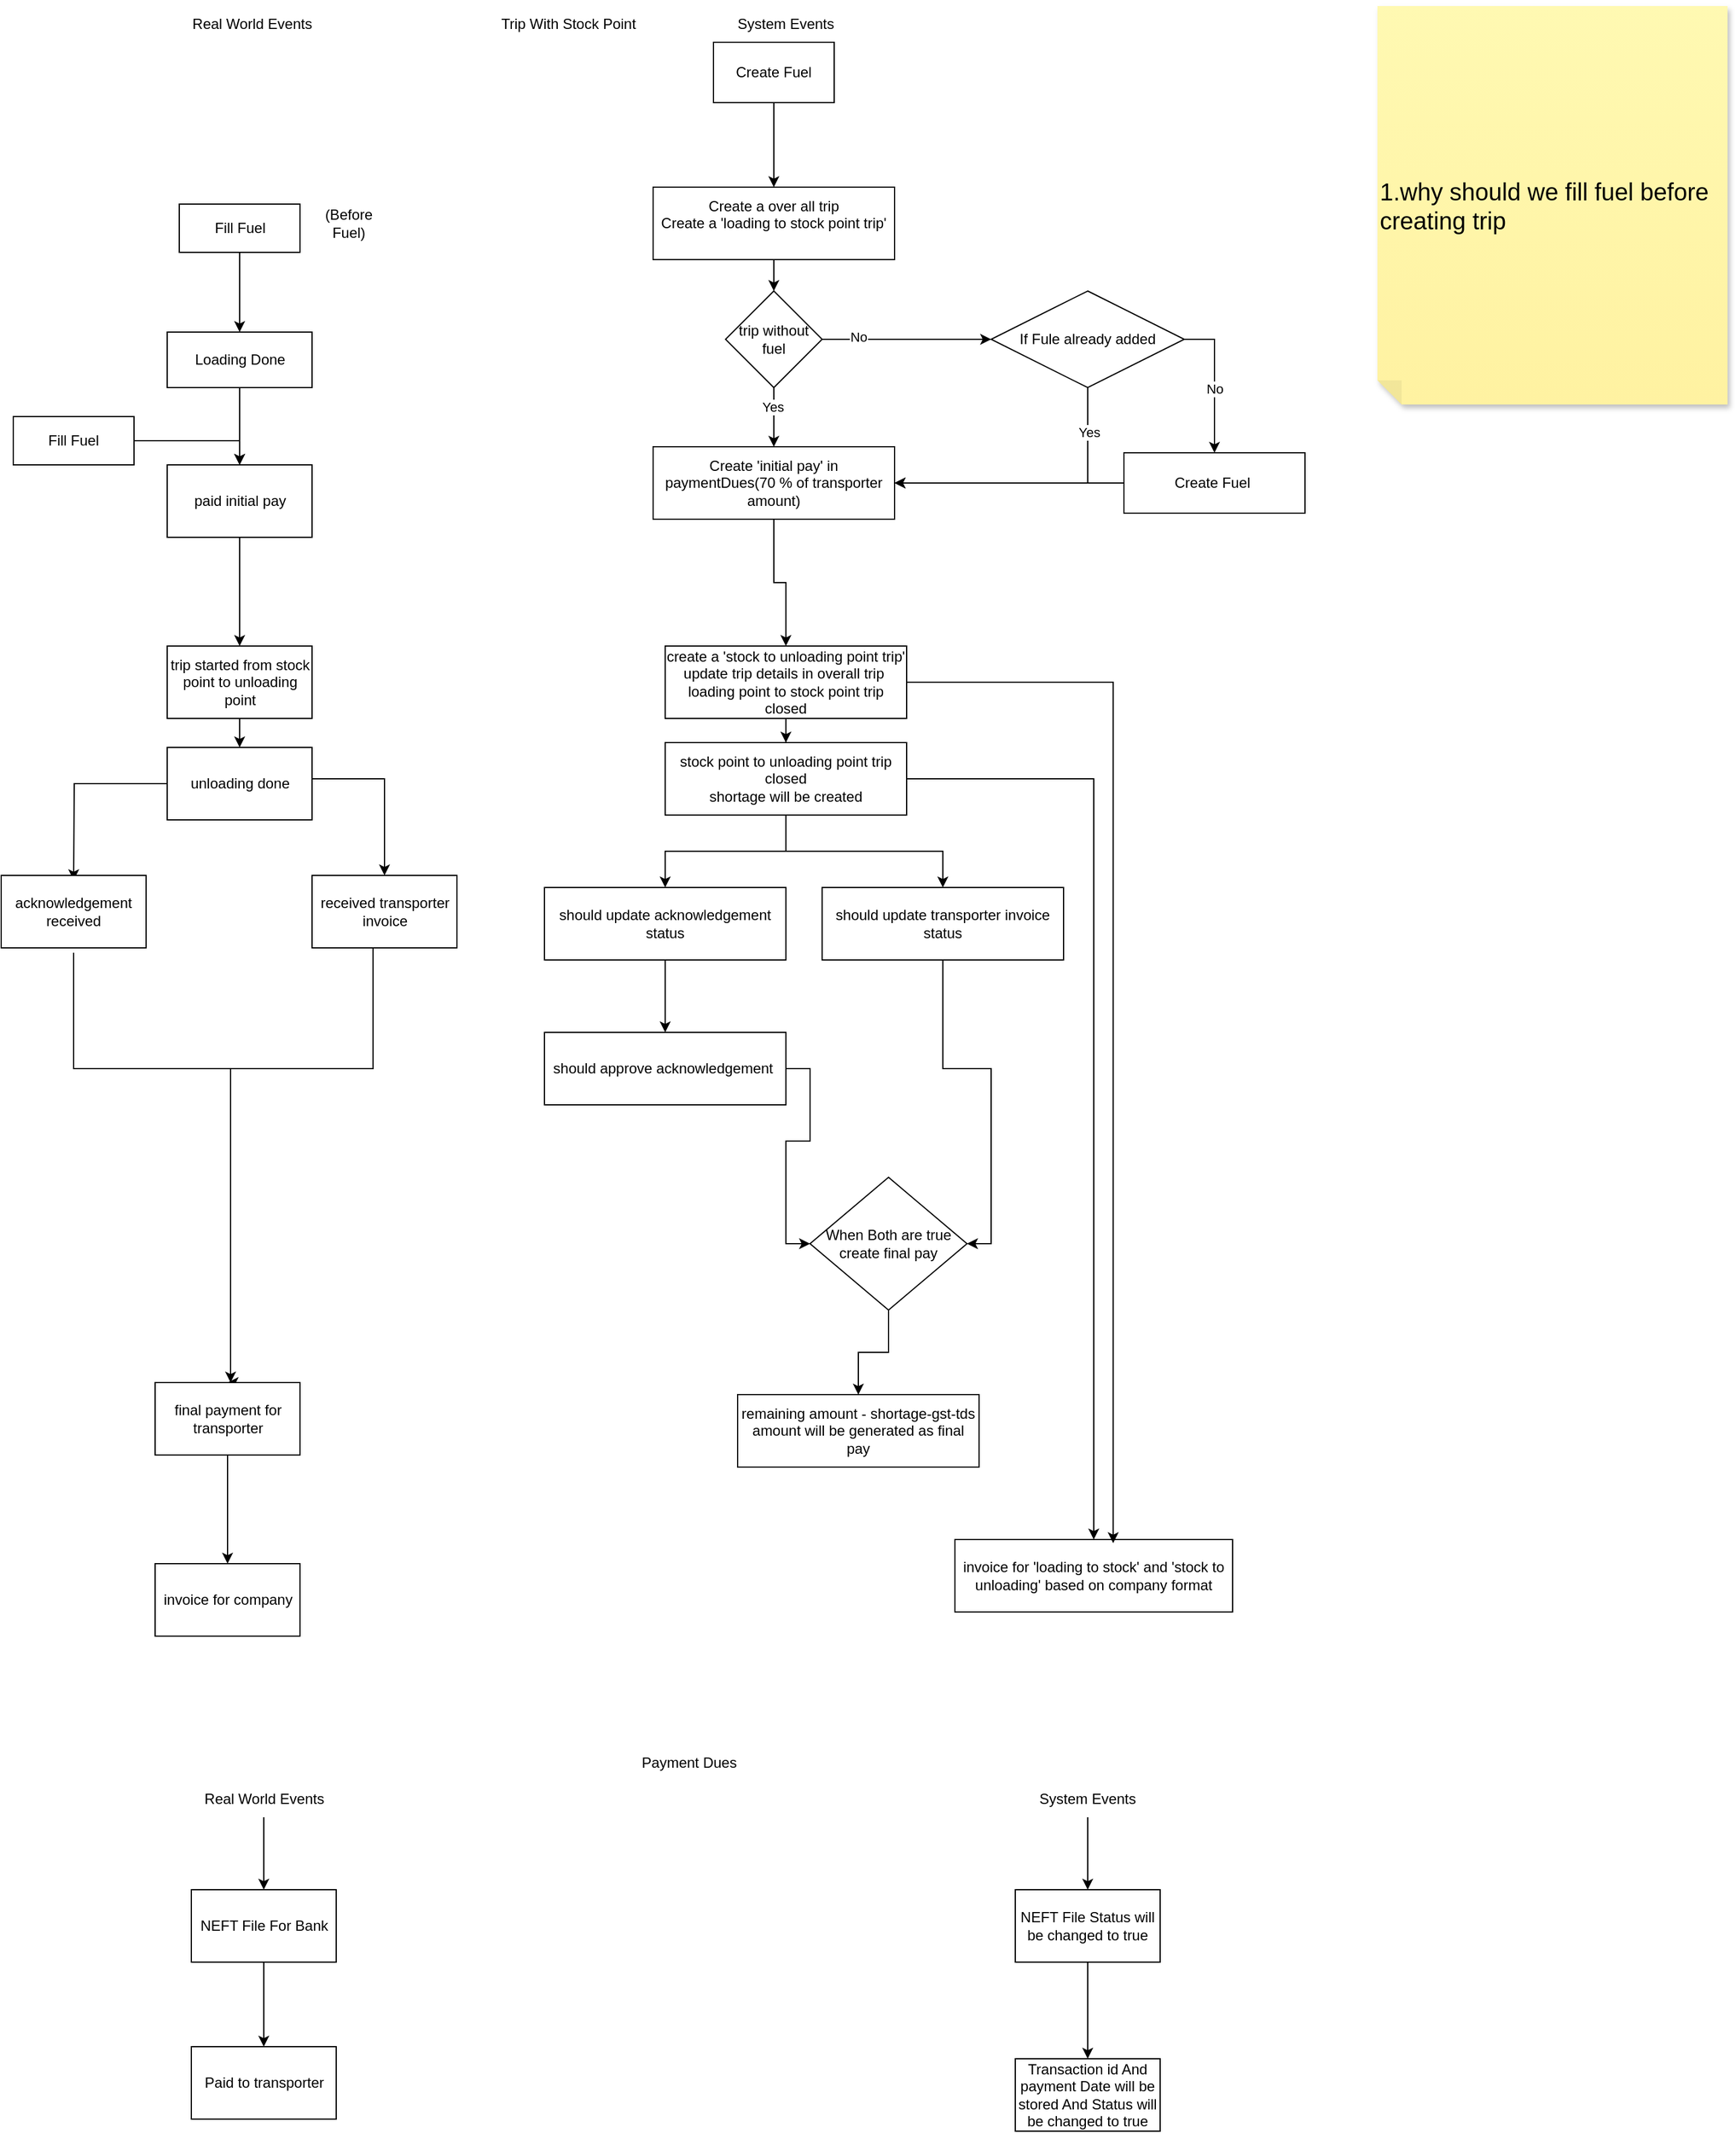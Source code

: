 <mxfile version="24.4.8" type="device" pages="3">
  <diagram name="AppFlow" id="LYNlKIAcfpjvFeQOGrr4">
    <mxGraphModel dx="2133" dy="854" grid="1" gridSize="10" guides="1" tooltips="1" connect="1" arrows="1" fold="1" page="1" pageScale="1" pageWidth="827" pageHeight="1169" math="0" shadow="0">
      <root>
        <mxCell id="0" />
        <mxCell id="1" parent="0" />
        <mxCell id="yk4MwxN-kGPhxIpHBKS9-22" style="edgeStyle=orthogonalEdgeStyle;rounded=0;orthogonalLoop=1;jettySize=auto;html=1;entryX=0.5;entryY=0;entryDx=0;entryDy=0;" parent="1" source="iYZIwUq2cd-H_L5032Ol-9" target="yk4MwxN-kGPhxIpHBKS9-21" edge="1">
          <mxGeometry relative="1" as="geometry" />
        </mxCell>
        <mxCell id="yk4MwxN-kGPhxIpHBKS9-64" value="" style="edgeStyle=orthogonalEdgeStyle;rounded=0;orthogonalLoop=1;jettySize=auto;html=1;" parent="1" source="iYZIwUq2cd-H_L5032Ol-1" target="yk4MwxN-kGPhxIpHBKS9-56" edge="1">
          <mxGeometry relative="1" as="geometry" />
        </mxCell>
        <mxCell id="iYZIwUq2cd-H_L5032Ol-1" value="Loading Done" style="rounded=0;whiteSpace=wrap;html=1;" parent="1" vertex="1">
          <mxGeometry x="-72.5" y="280" width="120" height="46" as="geometry" />
        </mxCell>
        <mxCell id="iYZIwUq2cd-H_L5032Ol-4" value="Trip With Stock Point" style="text;html=1;align=center;verticalAlign=middle;whiteSpace=wrap;rounded=0;" parent="1" vertex="1">
          <mxGeometry x="200" y="10" width="120" height="30" as="geometry" />
        </mxCell>
        <mxCell id="yk4MwxN-kGPhxIpHBKS9-62" style="edgeStyle=orthogonalEdgeStyle;rounded=0;orthogonalLoop=1;jettySize=auto;html=1;entryX=0.5;entryY=0;entryDx=0;entryDy=0;" parent="1" source="iYZIwUq2cd-H_L5032Ol-6" target="V7E8EihYWnTlSbFt66nX-5" edge="1">
          <mxGeometry relative="1" as="geometry" />
        </mxCell>
        <mxCell id="iYZIwUq2cd-H_L5032Ol-6" value="Create a over all trip&lt;div&gt;Create a &#39;loading to stock point trip&#39;&lt;/div&gt;&lt;div&gt;&lt;br&gt;&lt;/div&gt;" style="rounded=0;whiteSpace=wrap;html=1;" parent="1" vertex="1">
          <mxGeometry x="330" y="160" width="200" height="60" as="geometry" />
        </mxCell>
        <mxCell id="iYZIwUq2cd-H_L5032Ol-11" value="Real World Events" style="text;html=1;align=center;verticalAlign=middle;whiteSpace=wrap;rounded=0;" parent="1" vertex="1">
          <mxGeometry x="-72.5" y="10" width="140" height="30" as="geometry" />
        </mxCell>
        <mxCell id="iYZIwUq2cd-H_L5032Ol-12" value="System Events" style="text;html=1;align=center;verticalAlign=middle;whiteSpace=wrap;rounded=0;" parent="1" vertex="1">
          <mxGeometry x="370" y="10" width="140" height="30" as="geometry" />
        </mxCell>
        <mxCell id="yk4MwxN-kGPhxIpHBKS9-3" value="" style="edgeStyle=orthogonalEdgeStyle;rounded=0;orthogonalLoop=1;jettySize=auto;html=1;" parent="1" source="iYZIwUq2cd-H_L5032Ol-13" target="iYZIwUq2cd-H_L5032Ol-1" edge="1">
          <mxGeometry relative="1" as="geometry" />
        </mxCell>
        <mxCell id="iYZIwUq2cd-H_L5032Ol-13" value="Fill Fuel" style="rounded=0;whiteSpace=wrap;html=1;" parent="1" vertex="1">
          <mxGeometry x="-62.5" y="174" width="100" height="40" as="geometry" />
        </mxCell>
        <mxCell id="yk4MwxN-kGPhxIpHBKS9-20" value="" style="edgeStyle=orthogonalEdgeStyle;rounded=0;orthogonalLoop=1;jettySize=auto;html=1;" parent="1" source="iYZIwUq2cd-H_L5032Ol-14" target="iYZIwUq2cd-H_L5032Ol-6" edge="1">
          <mxGeometry relative="1" as="geometry" />
        </mxCell>
        <mxCell id="iYZIwUq2cd-H_L5032Ol-14" value="Create Fuel" style="rounded=0;whiteSpace=wrap;html=1;" parent="1" vertex="1">
          <mxGeometry x="380" y="40" width="100" height="50" as="geometry" />
        </mxCell>
        <mxCell id="yk4MwxN-kGPhxIpHBKS9-4" value="(Before Fuel)" style="text;html=1;align=center;verticalAlign=middle;whiteSpace=wrap;rounded=0;" parent="1" vertex="1">
          <mxGeometry x="47.5" y="175" width="60" height="30" as="geometry" />
        </mxCell>
        <mxCell id="yk4MwxN-kGPhxIpHBKS9-19" value="&lt;font style=&quot;font-size: 20px;&quot;&gt;1.why should we fill fuel before creating trip&amp;nbsp;&lt;/font&gt;" style="shape=note;whiteSpace=wrap;html=1;backgroundOutline=1;fontColor=#000000;darkOpacity=0.05;fillColor=#FFF9B2;strokeColor=none;fillStyle=solid;direction=west;gradientDirection=north;gradientColor=#FFF2A1;shadow=1;size=20;pointerEvents=1;align=left;" parent="1" vertex="1">
          <mxGeometry x="930" y="10" width="290" height="330" as="geometry" />
        </mxCell>
        <mxCell id="yk4MwxN-kGPhxIpHBKS9-34" style="edgeStyle=orthogonalEdgeStyle;rounded=0;orthogonalLoop=1;jettySize=auto;html=1;" parent="1" source="yk4MwxN-kGPhxIpHBKS9-21" edge="1">
          <mxGeometry relative="1" as="geometry">
            <mxPoint x="-150" y="734" as="targetPoint" />
            <Array as="points" />
          </mxGeometry>
        </mxCell>
        <mxCell id="yk4MwxN-kGPhxIpHBKS9-39" style="edgeStyle=orthogonalEdgeStyle;rounded=0;orthogonalLoop=1;jettySize=auto;html=1;exitX=1;exitY=0.5;exitDx=0;exitDy=0;" parent="1" source="yk4MwxN-kGPhxIpHBKS9-21" edge="1">
          <mxGeometry relative="1" as="geometry">
            <mxPoint x="71.25" y="660" as="sourcePoint" />
            <mxPoint x="107.5" y="730" as="targetPoint" />
            <Array as="points">
              <mxPoint x="108" y="650" />
            </Array>
          </mxGeometry>
        </mxCell>
        <mxCell id="yk4MwxN-kGPhxIpHBKS9-21" value="unloading done" style="rounded=0;whiteSpace=wrap;html=1;" parent="1" vertex="1">
          <mxGeometry x="-72.5" y="624" width="120" height="60" as="geometry" />
        </mxCell>
        <mxCell id="iYZIwUq2cd-H_L5032Ol-9" value="trip started from stock point to unloading point" style="whiteSpace=wrap;html=1;rounded=0;" parent="1" vertex="1">
          <mxGeometry x="-72.5" y="540" width="120" height="60" as="geometry" />
        </mxCell>
        <mxCell id="yk4MwxN-kGPhxIpHBKS9-32" style="edgeStyle=orthogonalEdgeStyle;rounded=0;orthogonalLoop=1;jettySize=auto;html=1;" parent="1" source="yk4MwxN-kGPhxIpHBKS9-27" target="yk4MwxN-kGPhxIpHBKS9-29" edge="1">
          <mxGeometry relative="1" as="geometry" />
        </mxCell>
        <mxCell id="yk4MwxN-kGPhxIpHBKS9-27" value="&lt;div&gt;create a &#39;stock to unloading point trip&#39;&lt;/div&gt;&lt;div&gt;update trip details in overall trip&amp;nbsp;&lt;/div&gt;&lt;div&gt;loading point to stock point trip closed&lt;/div&gt;" style="rounded=0;whiteSpace=wrap;html=1;" parent="1" vertex="1">
          <mxGeometry x="340" y="540" width="200" height="60" as="geometry" />
        </mxCell>
        <mxCell id="yk4MwxN-kGPhxIpHBKS9-36" style="edgeStyle=orthogonalEdgeStyle;rounded=0;orthogonalLoop=1;jettySize=auto;html=1;" parent="1" source="yk4MwxN-kGPhxIpHBKS9-29" target="yk4MwxN-kGPhxIpHBKS9-35" edge="1">
          <mxGeometry relative="1" as="geometry" />
        </mxCell>
        <mxCell id="yk4MwxN-kGPhxIpHBKS9-42" style="edgeStyle=orthogonalEdgeStyle;rounded=0;orthogonalLoop=1;jettySize=auto;html=1;entryX=0.5;entryY=0;entryDx=0;entryDy=0;" parent="1" source="yk4MwxN-kGPhxIpHBKS9-29" target="yk4MwxN-kGPhxIpHBKS9-40" edge="1">
          <mxGeometry relative="1" as="geometry" />
        </mxCell>
        <mxCell id="yk4MwxN-kGPhxIpHBKS9-69" value="" style="edgeStyle=orthogonalEdgeStyle;rounded=0;orthogonalLoop=1;jettySize=auto;html=1;" parent="1" source="yk4MwxN-kGPhxIpHBKS9-29" target="yk4MwxN-kGPhxIpHBKS9-68" edge="1">
          <mxGeometry relative="1" as="geometry" />
        </mxCell>
        <mxCell id="yk4MwxN-kGPhxIpHBKS9-29" value="stock point to unloading point trip closed&lt;div&gt;shortage will be created&lt;/div&gt;" style="rounded=0;whiteSpace=wrap;html=1;" parent="1" vertex="1">
          <mxGeometry x="340" y="620" width="200" height="60" as="geometry" />
        </mxCell>
        <mxCell id="yk4MwxN-kGPhxIpHBKS9-46" style="edgeStyle=orthogonalEdgeStyle;rounded=0;orthogonalLoop=1;jettySize=auto;html=1;entryX=0.5;entryY=0;entryDx=0;entryDy=0;" parent="1" source="yk4MwxN-kGPhxIpHBKS9-35" target="yk4MwxN-kGPhxIpHBKS9-45" edge="1">
          <mxGeometry relative="1" as="geometry" />
        </mxCell>
        <mxCell id="yk4MwxN-kGPhxIpHBKS9-35" value="should update acknowledgement status" style="rounded=0;whiteSpace=wrap;html=1;" parent="1" vertex="1">
          <mxGeometry x="240" y="740" width="200" height="60" as="geometry" />
        </mxCell>
        <mxCell id="yk4MwxN-kGPhxIpHBKS9-54" style="edgeStyle=orthogonalEdgeStyle;rounded=0;orthogonalLoop=1;jettySize=auto;html=1;entryX=0.5;entryY=0;entryDx=0;entryDy=0;" parent="1" target="yk4MwxN-kGPhxIpHBKS9-53" edge="1">
          <mxGeometry relative="1" as="geometry">
            <mxPoint x="-150" y="794" as="sourcePoint" />
            <Array as="points">
              <mxPoint x="-150" y="890" />
              <mxPoint x="-20" y="890" />
              <mxPoint x="-20" y="1150" />
            </Array>
          </mxGeometry>
        </mxCell>
        <mxCell id="yk4MwxN-kGPhxIpHBKS9-37" value="acknowledgement received" style="rounded=0;whiteSpace=wrap;html=1;" parent="1" vertex="1">
          <mxGeometry x="-210" y="730" width="120" height="60" as="geometry" />
        </mxCell>
        <mxCell id="yk4MwxN-kGPhxIpHBKS9-55" style="edgeStyle=orthogonalEdgeStyle;rounded=0;orthogonalLoop=1;jettySize=auto;html=1;" parent="1" source="yk4MwxN-kGPhxIpHBKS9-38" target="yk4MwxN-kGPhxIpHBKS9-53" edge="1">
          <mxGeometry relative="1" as="geometry">
            <mxPoint x="-150" y="1000" as="targetPoint" />
            <Array as="points">
              <mxPoint x="98" y="890" />
              <mxPoint x="-20" y="890" />
            </Array>
          </mxGeometry>
        </mxCell>
        <mxCell id="yk4MwxN-kGPhxIpHBKS9-38" value="received transporter invoice" style="rounded=0;whiteSpace=wrap;html=1;" parent="1" vertex="1">
          <mxGeometry x="47.5" y="730" width="120" height="60" as="geometry" />
        </mxCell>
        <mxCell id="yk4MwxN-kGPhxIpHBKS9-90" style="edgeStyle=orthogonalEdgeStyle;rounded=0;orthogonalLoop=1;jettySize=auto;html=1;entryX=1;entryY=0.5;entryDx=0;entryDy=0;" parent="1" source="yk4MwxN-kGPhxIpHBKS9-40" target="yk4MwxN-kGPhxIpHBKS9-88" edge="1">
          <mxGeometry relative="1" as="geometry" />
        </mxCell>
        <mxCell id="yk4MwxN-kGPhxIpHBKS9-40" value="should update transporter invoice&lt;div&gt;status&lt;/div&gt;" style="rounded=0;whiteSpace=wrap;html=1;" parent="1" vertex="1">
          <mxGeometry x="470" y="740" width="200" height="60" as="geometry" />
        </mxCell>
        <mxCell id="yk4MwxN-kGPhxIpHBKS9-89" style="edgeStyle=orthogonalEdgeStyle;rounded=0;orthogonalLoop=1;jettySize=auto;html=1;entryX=0;entryY=0.5;entryDx=0;entryDy=0;" parent="1" source="yk4MwxN-kGPhxIpHBKS9-45" target="yk4MwxN-kGPhxIpHBKS9-88" edge="1">
          <mxGeometry relative="1" as="geometry" />
        </mxCell>
        <mxCell id="yk4MwxN-kGPhxIpHBKS9-45" value="should approve acknowledgement&amp;nbsp;" style="rounded=0;whiteSpace=wrap;html=1;" parent="1" vertex="1">
          <mxGeometry x="240" y="860" width="200" height="60" as="geometry" />
        </mxCell>
        <mxCell id="yk4MwxN-kGPhxIpHBKS9-49" value="remaining amount - shortage-gst-tds amount will be generated as final pay" style="rounded=0;whiteSpace=wrap;html=1;" parent="1" vertex="1">
          <mxGeometry x="400" y="1160" width="200" height="60" as="geometry" />
        </mxCell>
        <mxCell id="yk4MwxN-kGPhxIpHBKS9-66" style="edgeStyle=orthogonalEdgeStyle;rounded=0;orthogonalLoop=1;jettySize=auto;html=1;" parent="1" source="yk4MwxN-kGPhxIpHBKS9-53" target="yk4MwxN-kGPhxIpHBKS9-65" edge="1">
          <mxGeometry relative="1" as="geometry" />
        </mxCell>
        <mxCell id="yk4MwxN-kGPhxIpHBKS9-53" value="final payment for transporter" style="rounded=0;whiteSpace=wrap;html=1;" parent="1" vertex="1">
          <mxGeometry x="-82.5" y="1150" width="120" height="60" as="geometry" />
        </mxCell>
        <mxCell id="yk4MwxN-kGPhxIpHBKS9-59" style="edgeStyle=orthogonalEdgeStyle;rounded=0;orthogonalLoop=1;jettySize=auto;html=1;" parent="1" source="yk4MwxN-kGPhxIpHBKS9-56" target="iYZIwUq2cd-H_L5032Ol-9" edge="1">
          <mxGeometry relative="1" as="geometry" />
        </mxCell>
        <mxCell id="yk4MwxN-kGPhxIpHBKS9-56" value="paid initial pay" style="rounded=0;whiteSpace=wrap;html=1;" parent="1" vertex="1">
          <mxGeometry x="-72.5" y="390" width="120" height="60" as="geometry" />
        </mxCell>
        <mxCell id="yk4MwxN-kGPhxIpHBKS9-86" value="" style="edgeStyle=orthogonalEdgeStyle;rounded=0;orthogonalLoop=1;jettySize=auto;html=1;" parent="1" source="yk4MwxN-kGPhxIpHBKS9-60" target="yk4MwxN-kGPhxIpHBKS9-27" edge="1">
          <mxGeometry relative="1" as="geometry" />
        </mxCell>
        <mxCell id="yk4MwxN-kGPhxIpHBKS9-60" value="&lt;div&gt;Create &#39;initial pay&#39; in paymentDues(70 % of transporter amount)&lt;br&gt;&lt;/div&gt;" style="rounded=0;whiteSpace=wrap;html=1;" parent="1" vertex="1">
          <mxGeometry x="330" y="375" width="200" height="60" as="geometry" />
        </mxCell>
        <mxCell id="yk4MwxN-kGPhxIpHBKS9-65" value="invoice for company" style="rounded=0;whiteSpace=wrap;html=1;" parent="1" vertex="1">
          <mxGeometry x="-82.5" y="1300" width="120" height="60" as="geometry" />
        </mxCell>
        <mxCell id="yk4MwxN-kGPhxIpHBKS9-68" value="invoice for &#39;loading to stock&#39; and &#39;stock to unloading&#39; based on company format" style="whiteSpace=wrap;html=1;rounded=0;" parent="1" vertex="1">
          <mxGeometry x="580" y="1280" width="230" height="60" as="geometry" />
        </mxCell>
        <mxCell id="yk4MwxN-kGPhxIpHBKS9-75" value="Payment Dues" style="text;html=1;align=center;verticalAlign=middle;whiteSpace=wrap;rounded=0;" parent="1" vertex="1">
          <mxGeometry x="300" y="1450" width="120" height="30" as="geometry" />
        </mxCell>
        <mxCell id="yk4MwxN-kGPhxIpHBKS9-79" style="edgeStyle=orthogonalEdgeStyle;rounded=0;orthogonalLoop=1;jettySize=auto;html=1;" parent="1" source="yk4MwxN-kGPhxIpHBKS9-76" target="yk4MwxN-kGPhxIpHBKS9-78" edge="1">
          <mxGeometry relative="1" as="geometry" />
        </mxCell>
        <mxCell id="yk4MwxN-kGPhxIpHBKS9-76" value="Real World Events" style="text;html=1;align=center;verticalAlign=middle;whiteSpace=wrap;rounded=0;" parent="1" vertex="1">
          <mxGeometry x="-62.5" y="1480" width="140" height="30" as="geometry" />
        </mxCell>
        <mxCell id="yk4MwxN-kGPhxIpHBKS9-81" style="edgeStyle=orthogonalEdgeStyle;rounded=0;orthogonalLoop=1;jettySize=auto;html=1;" parent="1" source="yk4MwxN-kGPhxIpHBKS9-77" target="yk4MwxN-kGPhxIpHBKS9-80" edge="1">
          <mxGeometry relative="1" as="geometry" />
        </mxCell>
        <mxCell id="yk4MwxN-kGPhxIpHBKS9-77" value="System Events" style="text;html=1;align=center;verticalAlign=middle;whiteSpace=wrap;rounded=0;" parent="1" vertex="1">
          <mxGeometry x="630" y="1480" width="120" height="30" as="geometry" />
        </mxCell>
        <mxCell id="yk4MwxN-kGPhxIpHBKS9-85" style="edgeStyle=orthogonalEdgeStyle;rounded=0;orthogonalLoop=1;jettySize=auto;html=1;" parent="1" source="yk4MwxN-kGPhxIpHBKS9-78" target="yk4MwxN-kGPhxIpHBKS9-84" edge="1">
          <mxGeometry relative="1" as="geometry" />
        </mxCell>
        <mxCell id="yk4MwxN-kGPhxIpHBKS9-78" value="&lt;span style=&quot;font-weight: normal;&quot;&gt;NEFT File For Bank&lt;/span&gt;" style="rounded=0;whiteSpace=wrap;html=1;fontStyle=1" parent="1" vertex="1">
          <mxGeometry x="-52.5" y="1570" width="120" height="60" as="geometry" />
        </mxCell>
        <mxCell id="yk4MwxN-kGPhxIpHBKS9-83" value="" style="edgeStyle=orthogonalEdgeStyle;rounded=0;orthogonalLoop=1;jettySize=auto;html=1;" parent="1" source="yk4MwxN-kGPhxIpHBKS9-80" target="yk4MwxN-kGPhxIpHBKS9-82" edge="1">
          <mxGeometry relative="1" as="geometry" />
        </mxCell>
        <mxCell id="yk4MwxN-kGPhxIpHBKS9-80" value="NEFT File Status will be changed to true" style="rounded=0;whiteSpace=wrap;html=1;" parent="1" vertex="1">
          <mxGeometry x="630" y="1570" width="120" height="60" as="geometry" />
        </mxCell>
        <mxCell id="yk4MwxN-kGPhxIpHBKS9-82" value="Transaction id And payment Date will be stored And Status will be changed to true" style="whiteSpace=wrap;html=1;rounded=0;" parent="1" vertex="1">
          <mxGeometry x="630" y="1710" width="120" height="60" as="geometry" />
        </mxCell>
        <mxCell id="yk4MwxN-kGPhxIpHBKS9-84" value="&lt;span style=&quot;font-weight: 400;&quot;&gt;Paid to transporter&lt;/span&gt;" style="rounded=0;whiteSpace=wrap;html=1;fontStyle=1" parent="1" vertex="1">
          <mxGeometry x="-52.5" y="1700" width="120" height="60" as="geometry" />
        </mxCell>
        <mxCell id="yk4MwxN-kGPhxIpHBKS9-87" style="edgeStyle=orthogonalEdgeStyle;rounded=0;orthogonalLoop=1;jettySize=auto;html=1;entryX=0.57;entryY=0.05;entryDx=0;entryDy=0;entryPerimeter=0;" parent="1" source="yk4MwxN-kGPhxIpHBKS9-27" target="yk4MwxN-kGPhxIpHBKS9-68" edge="1">
          <mxGeometry relative="1" as="geometry" />
        </mxCell>
        <mxCell id="yk4MwxN-kGPhxIpHBKS9-91" style="edgeStyle=orthogonalEdgeStyle;rounded=0;orthogonalLoop=1;jettySize=auto;html=1;entryX=0.5;entryY=0;entryDx=0;entryDy=0;" parent="1" source="yk4MwxN-kGPhxIpHBKS9-88" target="yk4MwxN-kGPhxIpHBKS9-49" edge="1">
          <mxGeometry relative="1" as="geometry" />
        </mxCell>
        <mxCell id="yk4MwxN-kGPhxIpHBKS9-88" value="When Both are true&lt;div&gt;create final pay&lt;/div&gt;" style="rhombus;whiteSpace=wrap;html=1;" parent="1" vertex="1">
          <mxGeometry x="460" y="980" width="130" height="110" as="geometry" />
        </mxCell>
        <mxCell id="V7E8EihYWnTlSbFt66nX-2" style="edgeStyle=orthogonalEdgeStyle;rounded=0;orthogonalLoop=1;jettySize=auto;html=1;entryX=0.5;entryY=0;entryDx=0;entryDy=0;" edge="1" parent="1" source="V7E8EihYWnTlSbFt66nX-1" target="yk4MwxN-kGPhxIpHBKS9-56">
          <mxGeometry relative="1" as="geometry" />
        </mxCell>
        <mxCell id="V7E8EihYWnTlSbFt66nX-1" value="Fill Fuel" style="rounded=0;whiteSpace=wrap;html=1;" vertex="1" parent="1">
          <mxGeometry x="-200" y="350" width="100" height="40" as="geometry" />
        </mxCell>
        <mxCell id="V7E8EihYWnTlSbFt66nX-15" style="edgeStyle=orthogonalEdgeStyle;rounded=0;orthogonalLoop=1;jettySize=auto;html=1;entryX=1;entryY=0.5;entryDx=0;entryDy=0;" edge="1" parent="1" source="V7E8EihYWnTlSbFt66nX-3" target="yk4MwxN-kGPhxIpHBKS9-60">
          <mxGeometry relative="1" as="geometry" />
        </mxCell>
        <mxCell id="V7E8EihYWnTlSbFt66nX-3" value="Create Fuel&amp;nbsp;" style="rounded=0;whiteSpace=wrap;html=1;" vertex="1" parent="1">
          <mxGeometry x="720" y="380" width="150" height="50" as="geometry" />
        </mxCell>
        <mxCell id="V7E8EihYWnTlSbFt66nX-6" style="edgeStyle=orthogonalEdgeStyle;rounded=0;orthogonalLoop=1;jettySize=auto;html=1;entryX=0.5;entryY=0;entryDx=0;entryDy=0;" edge="1" parent="1" source="V7E8EihYWnTlSbFt66nX-5" target="yk4MwxN-kGPhxIpHBKS9-60">
          <mxGeometry relative="1" as="geometry" />
        </mxCell>
        <mxCell id="V7E8EihYWnTlSbFt66nX-7" value="Yes" style="edgeLabel;html=1;align=center;verticalAlign=middle;resizable=0;points=[];" vertex="1" connectable="0" parent="V7E8EihYWnTlSbFt66nX-6">
          <mxGeometry x="-0.36" y="-1" relative="1" as="geometry">
            <mxPoint as="offset" />
          </mxGeometry>
        </mxCell>
        <mxCell id="V7E8EihYWnTlSbFt66nX-8" style="edgeStyle=orthogonalEdgeStyle;rounded=0;orthogonalLoop=1;jettySize=auto;html=1;entryX=0;entryY=0.5;entryDx=0;entryDy=0;" edge="1" parent="1" source="V7E8EihYWnTlSbFt66nX-5" target="V7E8EihYWnTlSbFt66nX-11">
          <mxGeometry relative="1" as="geometry" />
        </mxCell>
        <mxCell id="V7E8EihYWnTlSbFt66nX-9" value="No" style="edgeLabel;html=1;align=center;verticalAlign=middle;resizable=0;points=[];" vertex="1" connectable="0" parent="V7E8EihYWnTlSbFt66nX-8">
          <mxGeometry x="-0.58" y="2" relative="1" as="geometry">
            <mxPoint as="offset" />
          </mxGeometry>
        </mxCell>
        <mxCell id="V7E8EihYWnTlSbFt66nX-5" value="trip without fuel" style="rhombus;whiteSpace=wrap;html=1;" vertex="1" parent="1">
          <mxGeometry x="390" y="246" width="80" height="80" as="geometry" />
        </mxCell>
        <mxCell id="V7E8EihYWnTlSbFt66nX-12" style="edgeStyle=orthogonalEdgeStyle;rounded=0;orthogonalLoop=1;jettySize=auto;html=1;entryX=0.5;entryY=0;entryDx=0;entryDy=0;exitX=1;exitY=0.5;exitDx=0;exitDy=0;" edge="1" parent="1" source="V7E8EihYWnTlSbFt66nX-11" target="V7E8EihYWnTlSbFt66nX-3">
          <mxGeometry relative="1" as="geometry" />
        </mxCell>
        <mxCell id="V7E8EihYWnTlSbFt66nX-13" value="No" style="edgeLabel;html=1;align=center;verticalAlign=middle;resizable=0;points=[];" vertex="1" connectable="0" parent="V7E8EihYWnTlSbFt66nX-12">
          <mxGeometry x="-0.356" y="4" relative="1" as="geometry">
            <mxPoint x="-4" y="27" as="offset" />
          </mxGeometry>
        </mxCell>
        <mxCell id="V7E8EihYWnTlSbFt66nX-16" style="edgeStyle=orthogonalEdgeStyle;rounded=0;orthogonalLoop=1;jettySize=auto;html=1;entryX=1;entryY=0.5;entryDx=0;entryDy=0;" edge="1" parent="1" source="V7E8EihYWnTlSbFt66nX-11" target="yk4MwxN-kGPhxIpHBKS9-60">
          <mxGeometry relative="1" as="geometry">
            <Array as="points">
              <mxPoint x="690" y="405" />
            </Array>
          </mxGeometry>
        </mxCell>
        <mxCell id="V7E8EihYWnTlSbFt66nX-17" value="Yes" style="edgeLabel;html=1;align=center;verticalAlign=middle;resizable=0;points=[];" vertex="1" connectable="0" parent="V7E8EihYWnTlSbFt66nX-16">
          <mxGeometry x="-0.69" y="1" relative="1" as="geometry">
            <mxPoint as="offset" />
          </mxGeometry>
        </mxCell>
        <mxCell id="V7E8EihYWnTlSbFt66nX-11" value="If Fule already added" style="rhombus;whiteSpace=wrap;html=1;" vertex="1" parent="1">
          <mxGeometry x="610" y="246" width="160" height="80" as="geometry" />
        </mxCell>
      </root>
    </mxGraphModel>
  </diagram>
  <diagram id="ZNf6WsfLiUkOeBszZwcC" name="TransporterScreen">
    <mxGraphModel dx="1306" dy="854" grid="1" gridSize="10" guides="1" tooltips="1" connect="1" arrows="1" fold="1" page="1" pageScale="1" pageWidth="827" pageHeight="1169" math="0" shadow="0">
      <root>
        <mxCell id="0" />
        <mxCell id="1" parent="0" />
        <mxCell id="AaC0VrO5qBY-_vGnx4_k-1" value="" style="rounded=0;whiteSpace=wrap;html=1;" vertex="1" parent="1">
          <mxGeometry x="80" y="150" width="980" height="680" as="geometry" />
        </mxCell>
        <mxCell id="AaC0VrO5qBY-_vGnx4_k-2" value="Transporter" style="rounded=1;whiteSpace=wrap;html=1;" vertex="1" parent="1">
          <mxGeometry x="160" y="210" width="500" height="60" as="geometry" />
        </mxCell>
        <mxCell id="AaC0VrO5qBY-_vGnx4_k-3" value="Fetch" style="rounded=1;whiteSpace=wrap;html=1;" vertex="1" parent="1">
          <mxGeometry x="740" y="210" width="120" height="60" as="geometry" />
        </mxCell>
        <mxCell id="AaC0VrO5qBY-_vGnx4_k-4" value="" style="triangle;whiteSpace=wrap;html=1;rotation=90;" vertex="1" parent="1">
          <mxGeometry x="600" y="210" width="40" height="60" as="geometry" />
        </mxCell>
        <mxCell id="AaC0VrO5qBY-_vGnx4_k-5" value="Pending Ack :&amp;nbsp;" style="rounded=1;whiteSpace=wrap;html=1;" vertex="1" parent="1">
          <mxGeometry x="160" y="340" width="300" height="60" as="geometry" />
        </mxCell>
        <mxCell id="AaC0VrO5qBY-_vGnx4_k-7" value="Next Paymnet:&amp;nbsp;&lt;div&gt;Amount:&lt;/div&gt;&lt;div&gt;Date:&lt;/div&gt;" style="rounded=1;whiteSpace=wrap;html=1;" vertex="1" parent="1">
          <mxGeometry x="480" y="340" width="270" height="60" as="geometry" />
        </mxCell>
        <mxCell id="AaC0VrO5qBY-_vGnx4_k-12" value="Last Paymnet:&amp;nbsp;&lt;div&gt;Amount:&lt;/div&gt;&lt;div&gt;Date:&lt;/div&gt;" style="rounded=1;whiteSpace=wrap;html=1;" vertex="1" parent="1">
          <mxGeometry x="770" y="340" width="250" height="60" as="geometry" />
        </mxCell>
        <mxCell id="AaC0VrO5qBY-_vGnx4_k-13" value="" style="group" vertex="1" connectable="0" parent="1">
          <mxGeometry x="150" y="500" width="830" height="60" as="geometry" />
        </mxCell>
        <mxCell id="AaC0VrO5qBY-_vGnx4_k-8" value="Paid" style="rounded=0;whiteSpace=wrap;html=1;" vertex="1" parent="AaC0VrO5qBY-_vGnx4_k-13">
          <mxGeometry width="830" height="60" as="geometry" />
        </mxCell>
        <mxCell id="AaC0VrO5qBY-_vGnx4_k-10" value="From: To:" style="rounded=1;whiteSpace=wrap;html=1;" vertex="1" parent="AaC0VrO5qBY-_vGnx4_k-13">
          <mxGeometry x="630" y="10" width="190" height="30" as="geometry" />
        </mxCell>
        <mxCell id="AaC0VrO5qBY-_vGnx4_k-14" value="" style="group" vertex="1" connectable="0" parent="1">
          <mxGeometry x="155" y="420" width="855" height="50" as="geometry" />
        </mxCell>
        <mxCell id="AaC0VrO5qBY-_vGnx4_k-9" value="Unpaid" style="rounded=0;whiteSpace=wrap;html=1;" vertex="1" parent="AaC0VrO5qBY-_vGnx4_k-14">
          <mxGeometry width="855.0" height="50" as="geometry" />
        </mxCell>
        <mxCell id="AaC0VrO5qBY-_vGnx4_k-11" value="From: To:" style="rounded=1;whiteSpace=wrap;html=1;" vertex="1" parent="AaC0VrO5qBY-_vGnx4_k-14">
          <mxGeometry x="633.524" y="10" width="195.723" height="30" as="geometry" />
        </mxCell>
        <mxCell id="AaC0VrO5qBY-_vGnx4_k-15" value="" style="group" vertex="1" connectable="0" parent="1">
          <mxGeometry x="140" y="610" width="830" height="50" as="geometry" />
        </mxCell>
        <mxCell id="AaC0VrO5qBY-_vGnx4_k-16" value="GST by Invoice" style="rounded=0;whiteSpace=wrap;html=1;" vertex="1" parent="AaC0VrO5qBY-_vGnx4_k-15">
          <mxGeometry width="830" height="50" as="geometry" />
        </mxCell>
        <mxCell id="AaC0VrO5qBY-_vGnx4_k-17" value="From: To:" style="rounded=1;whiteSpace=wrap;html=1;" vertex="1" parent="AaC0VrO5qBY-_vGnx4_k-15">
          <mxGeometry x="615" y="10" width="190" height="30" as="geometry" />
        </mxCell>
      </root>
    </mxGraphModel>
  </diagram>
  <diagram id="6kvZbI7P6fvg6_aKMBcT" name="Cement Factory Screen">
    <mxGraphModel dx="1306" dy="854" grid="1" gridSize="10" guides="1" tooltips="1" connect="1" arrows="1" fold="1" page="1" pageScale="1" pageWidth="827" pageHeight="1169" math="0" shadow="0">
      <root>
        <mxCell id="0" />
        <mxCell id="1" parent="0" />
        <mxCell id="f0KczG2cvFMfGdjb-uZI-1" value="" style="rounded=1;whiteSpace=wrap;html=1;" vertex="1" parent="1">
          <mxGeometry x="100" y="170" width="920" height="450" as="geometry" />
        </mxCell>
      </root>
    </mxGraphModel>
  </diagram>
</mxfile>
